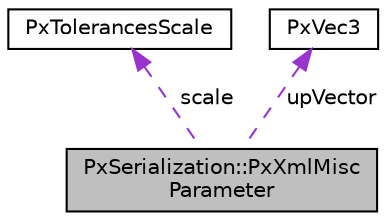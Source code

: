 digraph "PxSerialization::PxXmlMiscParameter"
{
  edge [fontname="Helvetica",fontsize="10",labelfontname="Helvetica",labelfontsize="10"];
  node [fontname="Helvetica",fontsize="10",shape=record];
  Node1 [label="PxSerialization::PxXmlMisc\lParameter",height=0.2,width=0.4,color="black", fillcolor="grey75", style="filled", fontcolor="black"];
  Node2 -> Node1 [dir="back",color="darkorchid3",fontsize="10",style="dashed",label=" scale" ,fontname="Helvetica"];
  Node2 [label="PxTolerancesScale",height=0.2,width=0.4,color="black", fillcolor="white", style="filled",URL="$classPxTolerancesScale.html",tooltip="Class to define the scale at which simulation runs. Most simulation tolerances are calculated in term..."];
  Node3 -> Node1 [dir="back",color="darkorchid3",fontsize="10",style="dashed",label=" upVector" ,fontname="Helvetica"];
  Node3 [label="PxVec3",height=0.2,width=0.4,color="black", fillcolor="white", style="filled",URL="$classPxVec3.html",tooltip="3 Element vector class. "];
}
